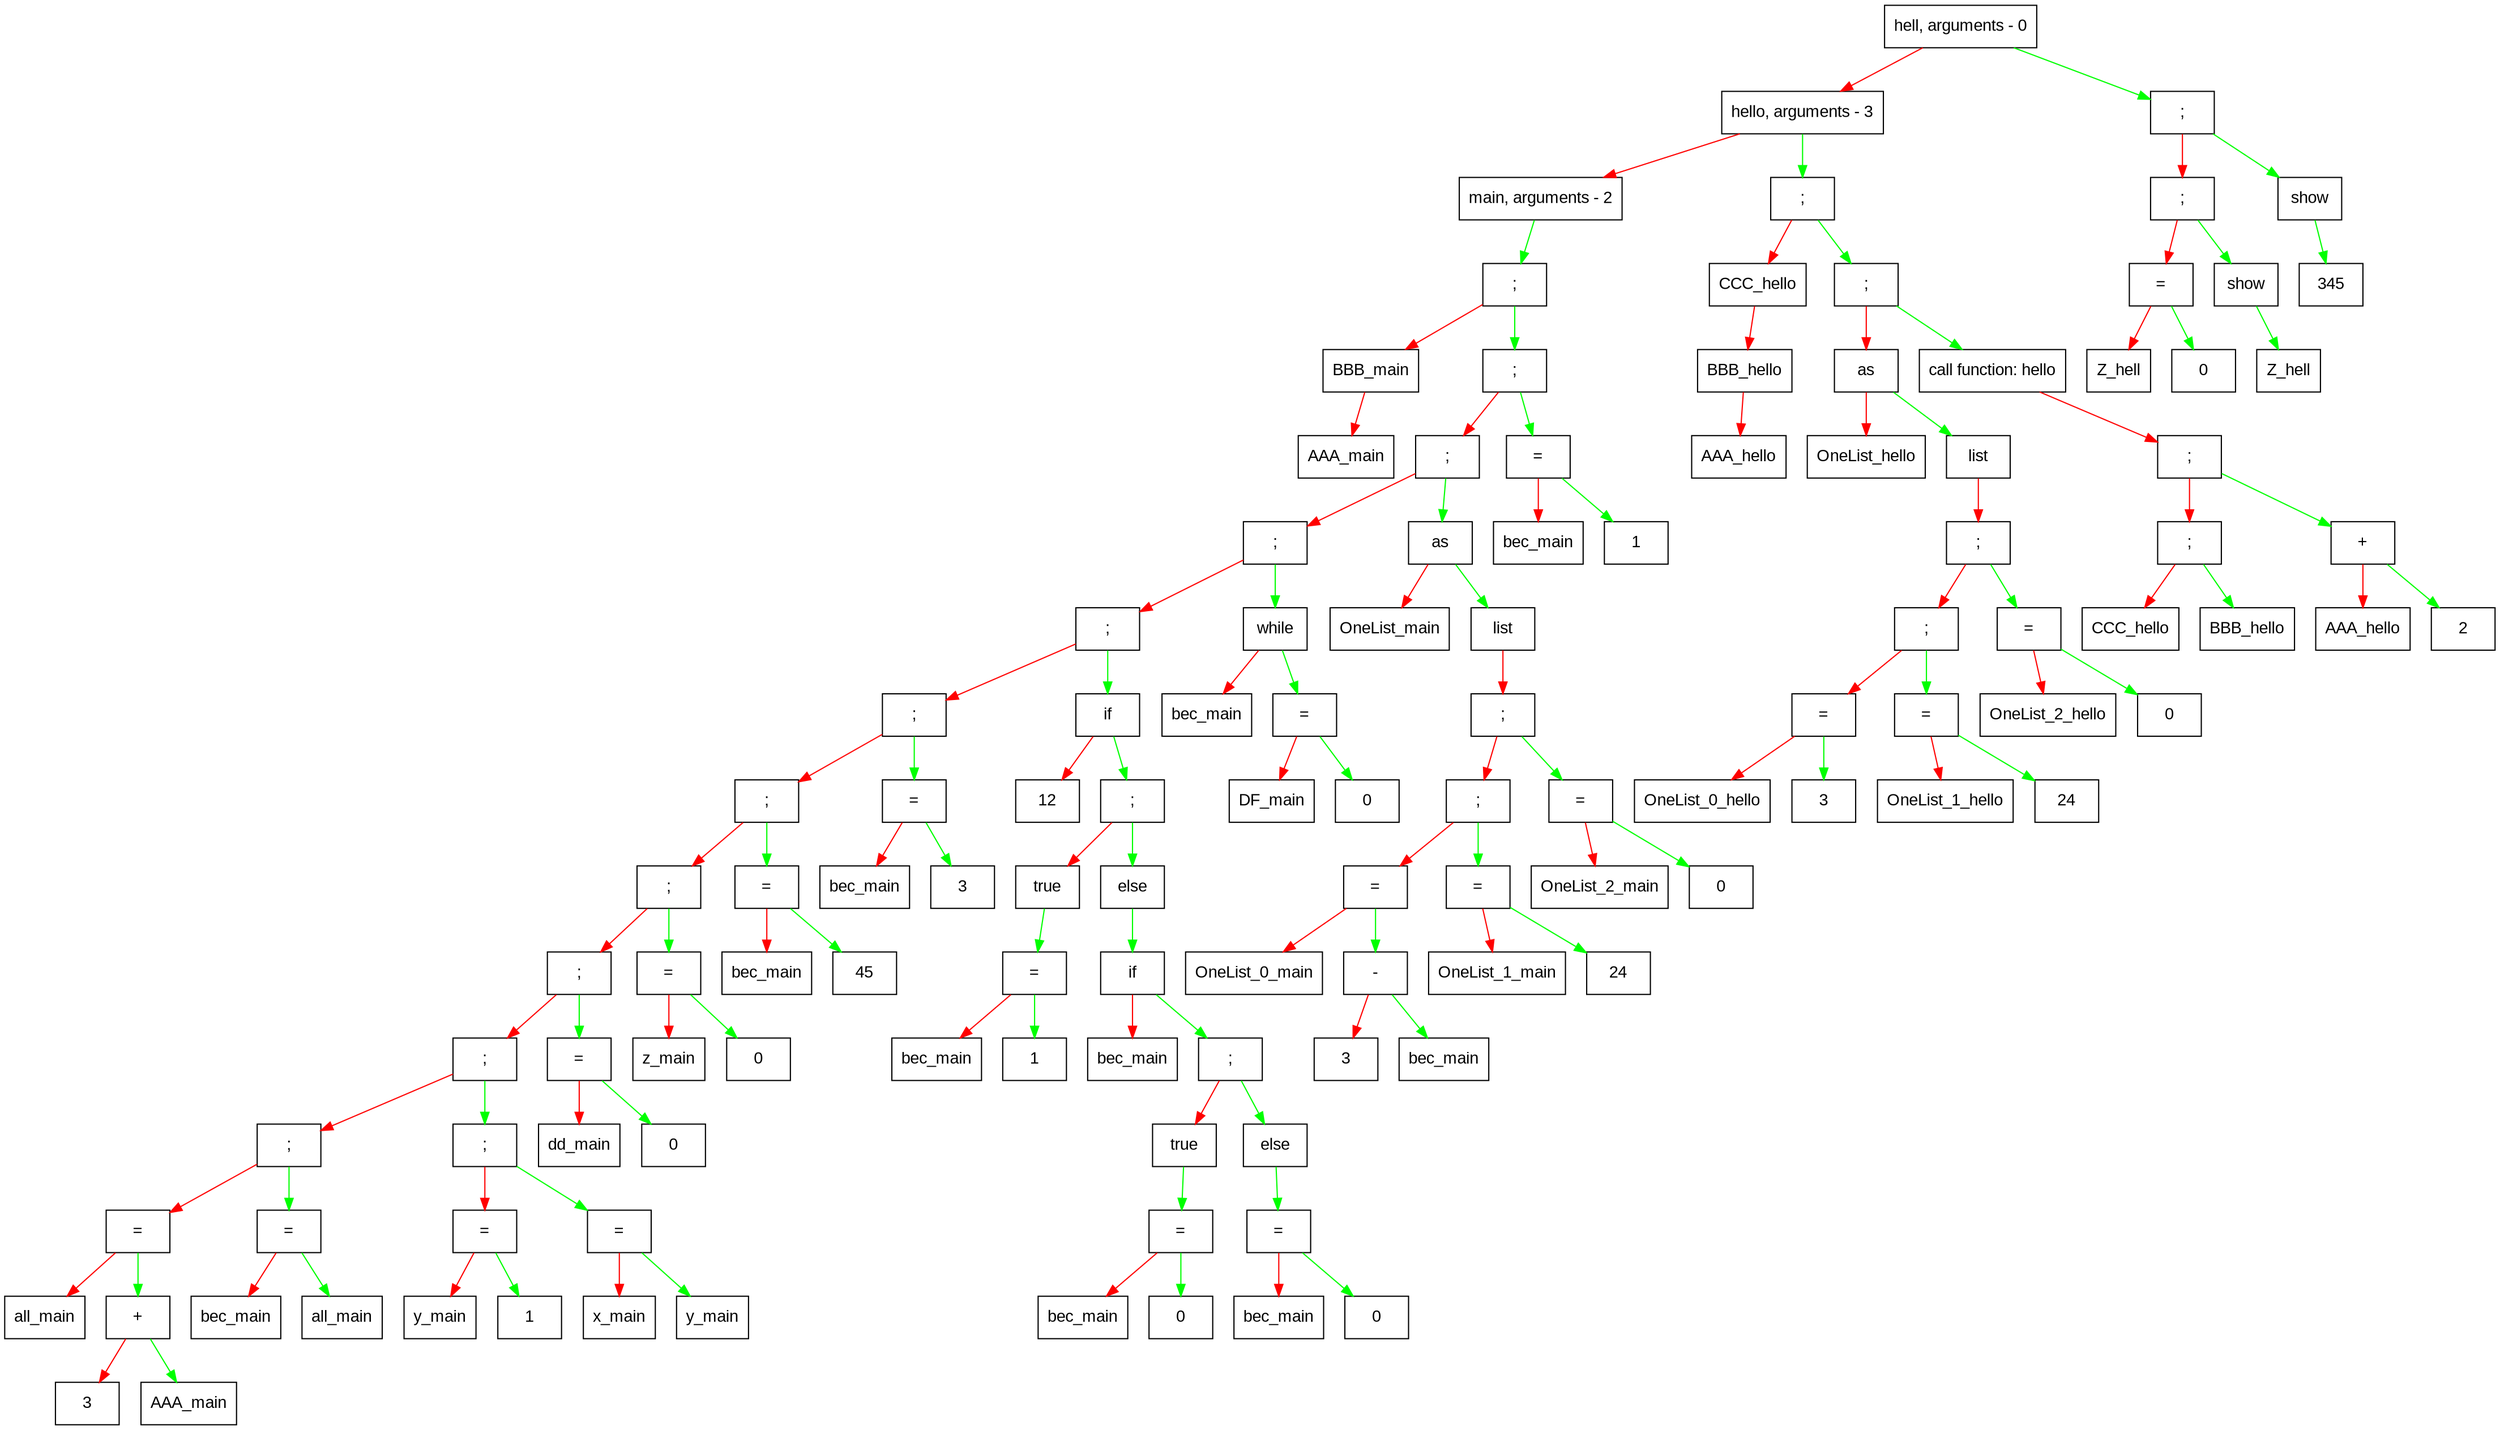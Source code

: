 digraph G{
 size="100" node [shape = record, fontname = Arial];
    elem00000183f3dda8d0[label = " { hell, arguments - 0} "];
edge [color = red];
elem00000183f3dda8d0 -> elem00000183f3ddb410;edge [color = green];
elem00000183f3dda8d0 -> elem00000183f3ddb110;elem00000183f3ddb410[label = " { hello, arguments - 3} "];
edge [color = red];
elem00000183f3ddb410 -> elem00000183f3dd1630;edge [color = green];
elem00000183f3ddb410 -> elem00000183f3dd90a0;elem00000183f3dd1630[label = " { main, arguments - 2} "];
edge [color = green];
elem00000183f3dd1630 -> elem00000183f3ddd250;elem00000183f3ddd250[label = " { ; } "];
edge [color = red];
elem00000183f3ddd250 -> elem00000183f3dd17e0;edge [color = green];
elem00000183f3ddd250 -> elem00000183f3dd99a0;elem00000183f3dd17e0[label = " {BBB_main} "];
edge [color = red];
elem00000183f3dd17e0 -> elem00000183f3dd1750;elem00000183f3dd1750[label = " {AAA_main} "];
elem00000183f3dd99a0[label = " { ; } "];
edge [color = red];
elem00000183f3dd99a0 -> elem00000183f3dd9b60;edge [color = green];
elem00000183f3dd99a0 -> elem00000183f3ddac10;elem00000183f3dd9b60[label = " { ; } "];
edge [color = red];
elem00000183f3dd9b60 -> elem00000183f3ddd090;edge [color = green];
elem00000183f3dd9b60 -> elem00000183f3dd8da0;elem00000183f3ddd090[label = " { ; } "];
edge [color = red];
elem00000183f3ddd090 -> elem00000183f3dddb50;edge [color = green];
elem00000183f3ddd090 -> elem00000183f3dd93a0;elem00000183f3dddb50[label = " { ; } "];
edge [color = red];
elem00000183f3dddb50 -> elem00000183f3ddd010;edge [color = green];
elem00000183f3dddb50 -> elem00000183f3dd8e60;elem00000183f3ddd010[label = " { ; } "];
edge [color = red];
elem00000183f3ddd010 -> elem00000183f3ddd310;edge [color = green];
elem00000183f3ddd010 -> elem00000183f3dd7a00;elem00000183f3ddd310[label = " { ; } "];
edge [color = red];
elem00000183f3ddd310 -> elem00000183f3ddd950;edge [color = green];
elem00000183f3ddd310 -> elem00000183f3dd7ac0;elem00000183f3ddd950[label = " { ; } "];
edge [color = red];
elem00000183f3ddd950 -> elem00000183f3dddbd0;edge [color = green];
elem00000183f3ddd950 -> elem00000183f3ddcf10;elem00000183f3dddbd0[label = " { ; } "];
edge [color = red];
elem00000183f3dddbd0 -> elem00000183f3ddd8d0;edge [color = green];
elem00000183f3dddbd0 -> elem00000183f3ddd5d0;elem00000183f3ddd8d0[label = " { ; } "];
edge [color = red];
elem00000183f3ddd8d0 -> elem00000183f3dddc10;edge [color = green];
elem00000183f3ddd8d0 -> elem00000183f3ddce10;elem00000183f3dddc10[label = " { ; } "];
edge [color = red];
elem00000183f3dddc10 -> elem00000183f3dd6b20;edge [color = green];
elem00000183f3dddc10 -> elem00000183f3dd6a00;elem00000183f3dd6b20[label = " { = } "];
edge [color = red];
elem00000183f3dd6b20 -> elem00000183f3dd6a90;edge [color = green];
elem00000183f3dd6b20 -> elem00000183f3dd7c00;elem00000183f3dd6a90[label = " {all_main} "];
elem00000183f3dd7c00[label = " { + } "];
edge [color = red];
elem00000183f3dd7c00 -> elem00000183f3dd74b0;edge [color = green];
elem00000183f3dd7c00 -> elem00000183f3dd7780;elem00000183f3dd74b0[label = " {3} "];
elem00000183f3dd7780[label = " {AAA_main} "];
elem00000183f3dd6a00[label = " { = } "];
edge [color = red];
elem00000183f3dd6a00 -> elem00000183f3dd6970;edge [color = green];
elem00000183f3dd6a00 -> elem00000183f3ddcf50;elem00000183f3dd6970[label = " {bec_main} "];
elem00000183f3ddcf50[label = " {all_main} "];
elem00000183f3ddce10[label = " { ; } "];
edge [color = red];
elem00000183f3ddce10 -> elem00000183f3dd75c0;edge [color = green];
elem00000183f3ddce10 -> elem00000183f3dd7c80;elem00000183f3dd75c0[label = " { = } "];
edge [color = red];
elem00000183f3dd75c0 -> elem00000183f3dd7d00;edge [color = green];
elem00000183f3dd75c0 -> elem00000183f3dd7a80;elem00000183f3dd7d00[label = " {y_main} "];
elem00000183f3dd7a80[label = " {1} "];
elem00000183f3dd7c80[label = " { = } "];
edge [color = red];
elem00000183f3dd7c80 -> elem00000183f3dd77c0;edge [color = green];
elem00000183f3dd7c80 -> elem00000183f3ddd690;elem00000183f3dd77c0[label = " {x_main} "];
elem00000183f3ddd690[label = " {y_main} "];
elem00000183f3ddd5d0[label = " { = } "];
edge [color = red];
elem00000183f3ddd5d0 -> elem00000183f3dd76c0;edge [color = green];
elem00000183f3ddd5d0 -> elem00000183f3ddd050;elem00000183f3dd76c0[label = " {dd_main} "];
elem00000183f3ddd050[label = " {0} "];
elem00000183f3ddcf10[label = " { = } "];
edge [color = red];
elem00000183f3ddcf10 -> elem00000183f3dd7840;edge [color = green];
elem00000183f3ddcf10 -> elem00000183f3ddda10;elem00000183f3dd7840[label = " {z_main} "];
elem00000183f3ddda10[label = " {0} "];
elem00000183f3dd7ac0[label = " { = } "];
edge [color = red];
elem00000183f3dd7ac0 -> elem00000183f3dd7a40;edge [color = green];
elem00000183f3dd7ac0 -> elem00000183f3dd7640;elem00000183f3dd7a40[label = " {bec_main} "];
elem00000183f3dd7640[label = " {45} "];
elem00000183f3dd7a00[label = " { = } "];
edge [color = red];
elem00000183f3dd7a00 -> elem00000183f3dd79c0;edge [color = green];
elem00000183f3dd7a00 -> elem00000183f3dd9760;elem00000183f3dd79c0[label = " {bec_main} "];
elem00000183f3dd9760[label = " {3} "];
elem00000183f3dd8e60[label = " {if} "];
edge [color = red];
elem00000183f3dd8e60 -> elem00000183f3dd92e0;edge [color = green];
elem00000183f3dd8e60 -> elem00000183f3ddd1d0;elem00000183f3dd92e0[label = " {12} "];
elem00000183f3ddd1d0[label = " { ; } "];
edge [color = red];
elem00000183f3ddd1d0 -> elem00000183f3dd8ee0;edge [color = green];
elem00000183f3ddd1d0 -> elem00000183f3dd98e0;elem00000183f3dd8ee0[label = " {true} "];
edge [color = green];
elem00000183f3dd8ee0 -> elem00000183f3dd9960;elem00000183f3dd9960[label = " { = } "];
edge [color = red];
elem00000183f3dd9960 -> elem00000183f3dd8ea0;edge [color = green];
elem00000183f3dd9960 -> elem00000183f3dd9060;elem00000183f3dd8ea0[label = " {bec_main} "];
elem00000183f3dd9060[label = " {1} "];
elem00000183f3dd98e0[label = " {else} "];
edge [color = green];
elem00000183f3dd98e0 -> elem00000183f3dd8f60;elem00000183f3dd8f60[label = " {if} "];
edge [color = red];
elem00000183f3dd8f60 -> elem00000183f3dd96e0;edge [color = green];
elem00000183f3dd8f60 -> elem00000183f3dddb10;elem00000183f3dd96e0[label = " {bec_main} "];
elem00000183f3dddb10[label = " { ; } "];
edge [color = red];
elem00000183f3dddb10 -> elem00000183f3dd9020;edge [color = green];
elem00000183f3dddb10 -> elem00000183f3dd9120;elem00000183f3dd9020[label = " {true} "];
edge [color = green];
elem00000183f3dd9020 -> elem00000183f3dd9360;elem00000183f3dd9360[label = " { = } "];
edge [color = red];
elem00000183f3dd9360 -> elem00000183f3dd98a0;edge [color = green];
elem00000183f3dd9360 -> elem00000183f3dd90e0;elem00000183f3dd98a0[label = " {bec_main} "];
elem00000183f3dd90e0[label = " {0} "];
elem00000183f3dd9120[label = " {else} "];
edge [color = green];
elem00000183f3dd9120 -> elem00000183f3dd9320;elem00000183f3dd9320[label = " { = } "];
edge [color = red];
elem00000183f3dd9320 -> elem00000183f3dd9620;edge [color = green];
elem00000183f3dd9320 -> elem00000183f3dd97e0;elem00000183f3dd9620[label = " {bec_main} "];
elem00000183f3dd97e0[label = " {0} "];
elem00000183f3dd93a0[label = " {while} "];
edge [color = red];
elem00000183f3dd93a0 -> elem00000183f3dd9720;edge [color = green];
elem00000183f3dd93a0 -> elem00000183f3ddd350;elem00000183f3dd9720[label = " {bec_main} "];
elem00000183f3ddd350[label = " { = } "];
edge [color = red];
elem00000183f3ddd350 -> elem00000183f3dd9ae0;edge [color = green];
elem00000183f3ddd350 -> elem00000183f3ddcd90;elem00000183f3dd9ae0[label = " {DF_main} "];
elem00000183f3ddcd90[label = " {0} "];
elem00000183f3dd8da0[label = " {as} "];
edge [color = red];
elem00000183f3dd8da0 -> elem00000183f3dd8d60;edge [color = green];
elem00000183f3dd8da0 -> elem00000183f3dd91e0;elem00000183f3dd8d60[label = " {OneList_main} "];
elem00000183f3dd91e0[label = " {list} "];
edge [color = red];
elem00000183f3dd91e0 -> elem00000183f3dd93e0;elem00000183f3dd93e0[label = " { ; } "];
edge [color = red];
elem00000183f3dd93e0 -> elem00000183f3ddd410;edge [color = green];
elem00000183f3dd93e0 -> elem00000183f3dd8ca0;elem00000183f3ddd410[label = " { ; } "];
edge [color = red];
elem00000183f3ddd410 -> elem00000183f3ddd3d0;edge [color = green];
elem00000183f3ddd410 -> elem00000183f3ddd550;elem00000183f3ddd3d0[label = " { = } "];
edge [color = red];
elem00000183f3ddd3d0 -> elem00000183f3ddd210;edge [color = green];
elem00000183f3ddd3d0 -> elem00000183f3ddb710;elem00000183f3ddd210[label = " {OneList_0_main} "];
elem00000183f3ddb710[label = " { - } "];
edge [color = red];
elem00000183f3ddb710 -> elem00000183f3ddad10;edge [color = green];
elem00000183f3ddb710 -> elem00000183f3ddb210;elem00000183f3ddad10[label = " {3} "];
elem00000183f3ddb210[label = " {bec_main} "];
elem00000183f3ddd550[label = " { = } "];
edge [color = red];
elem00000183f3ddd550 -> elem00000183f3ddd4d0;edge [color = green];
elem00000183f3ddd550 -> elem00000183f3ddaf10;elem00000183f3ddd4d0[label = " {OneList_1_main} "];
elem00000183f3ddaf10[label = " {24} "];
elem00000183f3dd8ca0[label = " { = } "];
edge [color = red];
elem00000183f3dd8ca0 -> elem00000183f3dd9aa0;edge [color = green];
elem00000183f3dd8ca0 -> elem00000183f3dd8fe0;elem00000183f3dd9aa0[label = " {OneList_2_main} "];
elem00000183f3dd8fe0[label = " {0} "];
elem00000183f3ddac10[label = " { = } "];
edge [color = red];
elem00000183f3ddac10 -> elem00000183f3ddb610;edge [color = green];
elem00000183f3ddac10 -> elem00000183f3ddb250;elem00000183f3ddb610[label = " {bec_main} "];
elem00000183f3ddb250[label = " {1} "];
elem00000183f3dd90a0[label = " { ; } "];
edge [color = red];
elem00000183f3dd90a0 -> elem00000183f3ddb450;edge [color = green];
elem00000183f3dd90a0 -> elem00000183f3ddb090;elem00000183f3ddb450[label = " {CCC_hello} "];
edge [color = red];
elem00000183f3ddb450 -> elem00000183f3ddb010;elem00000183f3ddb010[label = " {BBB_hello} "];
edge [color = red];
elem00000183f3ddb010 -> elem00000183f3ddabd0;elem00000183f3ddabd0[label = " {AAA_hello} "];
elem00000183f3ddb090[label = " { ; } "];
edge [color = red];
elem00000183f3ddb090 -> elem00000183f3ddb190;edge [color = green];
elem00000183f3ddb090 -> elem00000183f3ddb350;elem00000183f3ddb190[label = " {as} "];
edge [color = red];
elem00000183f3ddb190 -> elem00000183f3ddb390;edge [color = green];
elem00000183f3ddb190 -> elem00000183f3ddaa50;elem00000183f3ddb390[label = " {OneList_hello} "];
elem00000183f3ddaa50[label = " {list} "];
edge [color = red];
elem00000183f3ddaa50 -> elem00000183f3dd95a0;elem00000183f3dd95a0[label = " { ; } "];
edge [color = red];
elem00000183f3dd95a0 -> elem00000183f3dd9520;edge [color = green];
elem00000183f3dd95a0 -> elem00000183f3dd8e20;elem00000183f3dd9520[label = " { ; } "];
edge [color = red];
elem00000183f3dd9520 -> elem00000183f3dd8c60;edge [color = green];
elem00000183f3dd9520 -> elem00000183f3dd9560;elem00000183f3dd8c60[label = " { = } "];
edge [color = red];
elem00000183f3dd8c60 -> elem00000183f3dd94e0;edge [color = green];
elem00000183f3dd8c60 -> elem00000183f3ddaad0;elem00000183f3dd94e0[label = " {OneList_0_hello} "];
elem00000183f3ddaad0[label = " {3} "];
elem00000183f3dd9560[label = " { = } "];
edge [color = red];
elem00000183f3dd9560 -> elem00000183f3dd95e0;edge [color = green];
elem00000183f3dd9560 -> elem00000183f3ddb750;elem00000183f3dd95e0[label = " {OneList_1_hello} "];
elem00000183f3ddb750[label = " {24} "];
elem00000183f3dd8e20[label = " { = } "];
edge [color = red];
elem00000183f3dd8e20 -> elem00000183f3dd9a20;edge [color = green];
elem00000183f3dd8e20 -> elem00000183f3dd8ce0;elem00000183f3dd9a20[label = " {OneList_2_hello} "];
elem00000183f3dd8ce0[label = " {0} "];
elem00000183f3ddb350[label = " {call function: hello} "];
edge [color = red];
elem00000183f3ddb350 -> elem00000183f3dda990;elem00000183f3dda990[label = " { ; } "];
edge [color = red];
elem00000183f3dda990 -> elem00000183f3ddb510;edge [color = green];
elem00000183f3dda990 -> elem00000183f3ddab10;elem00000183f3ddb510[label = " { ; } "];
edge [color = red];
elem00000183f3ddb510 -> elem00000183f3ddac50;edge [color = green];
elem00000183f3ddb510 -> elem00000183f3ddb4d0;elem00000183f3ddac50[label = " {CCC_hello} "];
elem00000183f3ddb4d0[label = " {BBB_hello} "];
elem00000183f3ddab10[label = " { + } "];
edge [color = red];
elem00000183f3ddab10 -> elem00000183f3ddad50;edge [color = green];
elem00000183f3ddab10 -> elem00000183f3ddb3d0;elem00000183f3ddad50[label = " {AAA_hello} "];
elem00000183f3ddb3d0[label = " {2} "];
elem00000183f3ddb110[label = " { ; } "];
edge [color = red];
elem00000183f3ddb110 -> elem00000183f3ddb0d0;edge [color = green];
elem00000183f3ddb110 -> elem00000183f3ddce50;elem00000183f3ddb0d0[label = " { ; } "];
edge [color = red];
elem00000183f3ddb0d0 -> elem00000183f3ddaf50;edge [color = green];
elem00000183f3ddb0d0 -> elem00000183f3ddd290;elem00000183f3ddaf50[label = " { = } "];
edge [color = red];
elem00000183f3ddaf50 -> elem00000183f3ddaf90;edge [color = green];
elem00000183f3ddaf50 -> elem00000183f3ddae90;elem00000183f3ddaf90[label = " {Z_hell} "];
elem00000183f3ddae90[label = " {0} "];
elem00000183f3ddd290[label = " {show} "];
edge [color = green];
elem00000183f3ddd290 -> elem00000183f3ddd9d0;elem00000183f3ddd9d0[label = " {Z_hell} "];
elem00000183f3ddce50[label = " {show} "];
edge [color = green];
elem00000183f3ddce50 -> elem00000183f3ddd850;elem00000183f3ddd850[label = " {345} "];
}